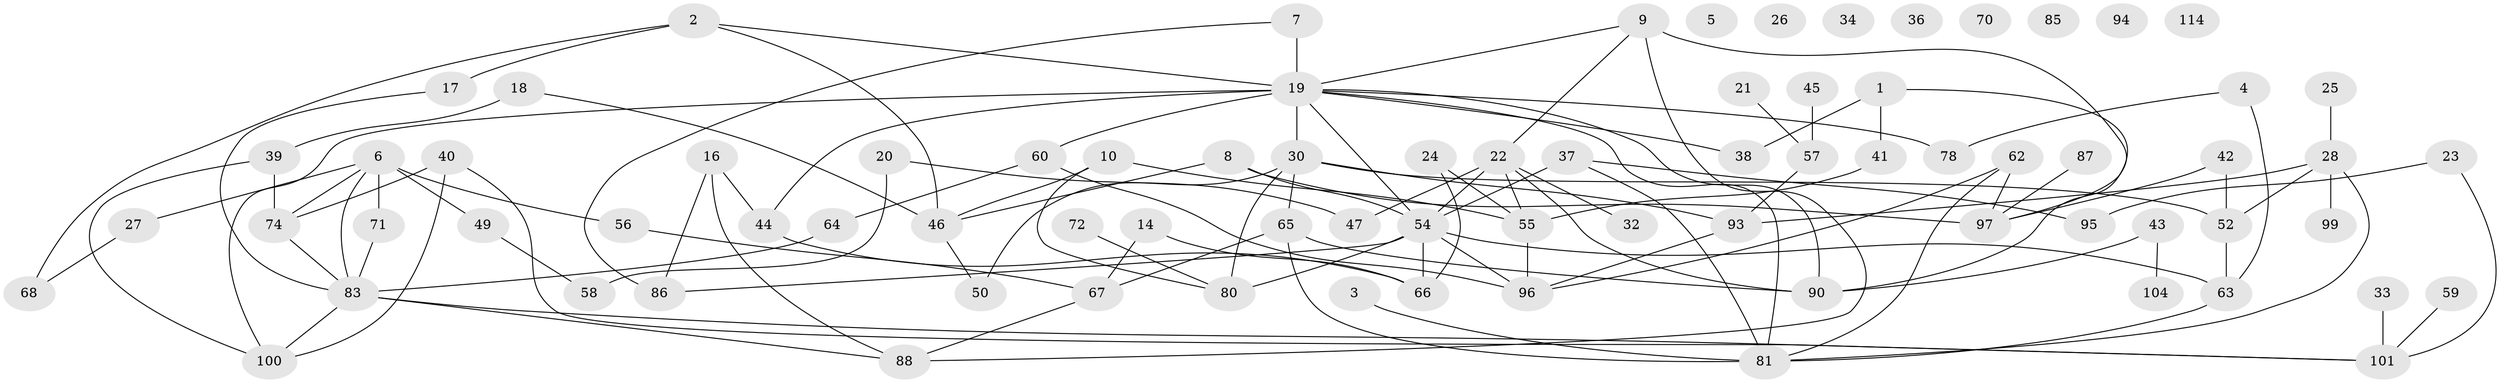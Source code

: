 // original degree distribution, {2: 0.3130434782608696, 3: 0.25217391304347825, 1: 0.13043478260869565, 4: 0.12173913043478261, 5: 0.09565217391304348, 7: 0.008695652173913044, 0: 0.06086956521739131, 6: 0.008695652173913044, 8: 0.008695652173913044}
// Generated by graph-tools (version 1.1) at 2025/16/03/04/25 18:16:36]
// undirected, 80 vertices, 115 edges
graph export_dot {
graph [start="1"]
  node [color=gray90,style=filled];
  1 [super="+108"];
  2 [super="+13"];
  3 [super="+51"];
  4 [super="+12"];
  5 [super="+15"];
  6 [super="+69+82"];
  7 [super="+76"];
  8 [super="+11"];
  9 [super="+77+73"];
  10;
  14;
  16 [super="+79"];
  17;
  18;
  19 [super="+102+75+53+115"];
  20 [super="+110"];
  21;
  22 [super="+29"];
  23;
  24 [super="+31"];
  25;
  26;
  27;
  28 [super="+48"];
  30 [super="+35"];
  32;
  33;
  34;
  36;
  37;
  38;
  39;
  40;
  41;
  42;
  43;
  44;
  45;
  46 [super="+107+112+105"];
  47;
  49;
  50;
  52 [super="+89"];
  54 [super="+103"];
  55 [super="+92"];
  56;
  57;
  58;
  59;
  60;
  62 [super="+91"];
  63;
  64;
  65 [super="+113"];
  66;
  67;
  68;
  70;
  71;
  72;
  74;
  78;
  80;
  81 [super="+84"];
  83 [super="+106"];
  85;
  86;
  87;
  88;
  90;
  93 [super="+98"];
  94;
  95;
  96;
  97;
  99;
  100;
  101;
  104;
  114;
  1 -- 38;
  1 -- 90;
  1 -- 41;
  2 -- 17 [weight=2];
  2 -- 46;
  2 -- 19 [weight=2];
  2 -- 68;
  3 -- 81;
  4 -- 63;
  4 -- 78;
  6 -- 27;
  6 -- 56;
  6 -- 49;
  6 -- 83;
  6 -- 71;
  6 -- 74;
  7 -- 19 [weight=2];
  7 -- 86;
  8 -- 54;
  8 -- 97;
  8 -- 46;
  9 -- 88;
  9 -- 19;
  9 -- 22;
  9 -- 97;
  10 -- 55;
  10 -- 80;
  10 -- 46;
  14 -- 66;
  14 -- 67;
  16 -- 44;
  16 -- 88;
  16 -- 86;
  17 -- 83;
  18 -- 39;
  18 -- 46;
  19 -- 44;
  19 -- 90;
  19 -- 78;
  19 -- 100;
  19 -- 60;
  19 -- 30;
  19 -- 38;
  19 -- 54;
  19 -- 81;
  20 -- 47;
  20 -- 58;
  21 -- 57;
  22 -- 32;
  22 -- 55;
  22 -- 90;
  22 -- 47;
  22 -- 54;
  23 -- 95;
  23 -- 101;
  24 -- 55;
  24 -- 66;
  25 -- 28;
  27 -- 68;
  28 -- 52;
  28 -- 81;
  28 -- 99;
  28 -- 93;
  30 -- 50;
  30 -- 80;
  30 -- 52;
  30 -- 93;
  30 -- 65;
  33 -- 101;
  37 -- 81;
  37 -- 95;
  37 -- 54;
  39 -- 74;
  39 -- 100;
  40 -- 74;
  40 -- 100;
  40 -- 101;
  41 -- 55;
  42 -- 52;
  42 -- 97;
  43 -- 90;
  43 -- 104;
  44 -- 66;
  45 -- 57;
  46 -- 50;
  49 -- 58;
  52 -- 63;
  54 -- 80;
  54 -- 96;
  54 -- 66;
  54 -- 86;
  54 -- 63;
  55 -- 96;
  56 -- 67;
  57 -- 93;
  59 -- 101;
  60 -- 64;
  60 -- 96;
  62 -- 97;
  62 -- 96;
  62 -- 81;
  63 -- 81;
  64 -- 83;
  65 -- 67;
  65 -- 90;
  65 -- 81;
  67 -- 88;
  71 -- 83;
  72 -- 80;
  74 -- 83;
  83 -- 88;
  83 -- 100;
  83 -- 101;
  87 -- 97;
  93 -- 96;
}
